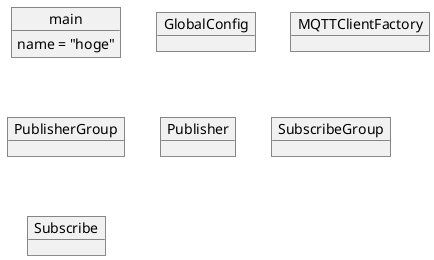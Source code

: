 @startuml
object main{
    name = "hoge"
}

object GlobalConfig{

}

object MQTTClientFactory{

}

object PublisherGroup{

}

object Publisher{

}

object SubscribeGroup{

}

object Subscribe{

}

@enduml